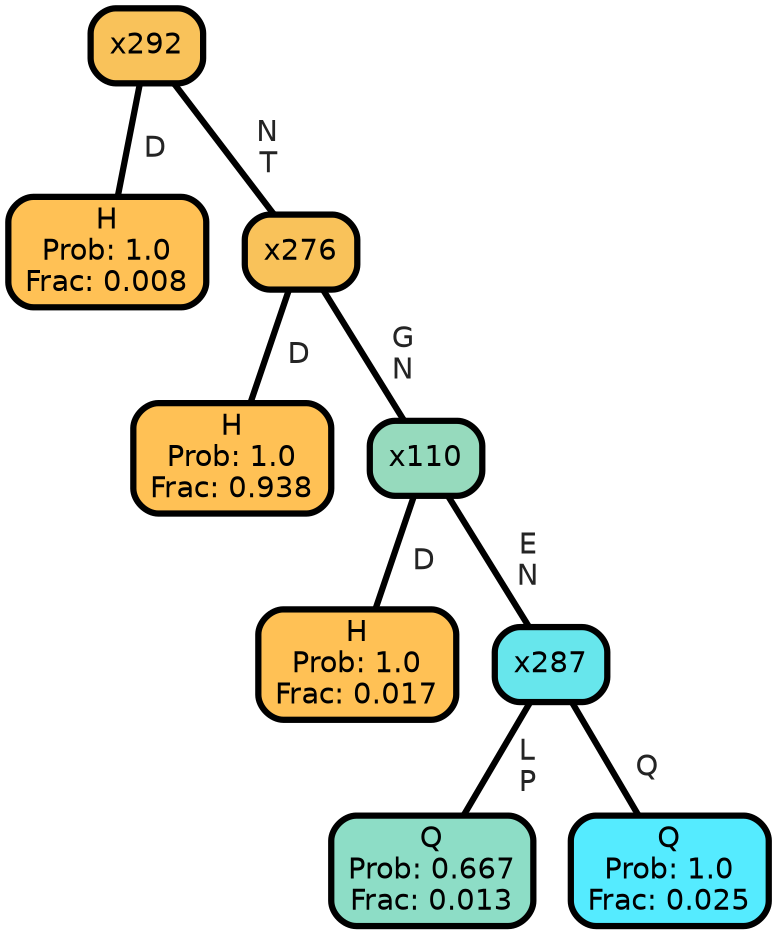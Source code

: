 graph Tree {
node [shape=box, style="filled, rounded",color="black",penwidth="3",fontcolor="black",                 fontname=helvetica] ;
graph [ranksep="0 equally", splines=straight,                 bgcolor=transparent, dpi=200] ;
edge [fontname=helvetica, fontweight=bold,fontcolor=grey14,color=black] ;
0 [label="H
Prob: 1.0
Frac: 0.008", fillcolor="#ffc155"] ;
1 [label="x292", fillcolor="#f9c25a"] ;
2 [label="H
Prob: 1.0
Frac: 0.938", fillcolor="#ffc155"] ;
3 [label="x276", fillcolor="#f9c25a"] ;
4 [label="H
Prob: 1.0
Frac: 0.017", fillcolor="#ffc155"] ;
5 [label="x110", fillcolor="#96dabd"] ;
6 [label="Q
Prob: 0.667
Frac: 0.013", fillcolor="#8dddc6"] ;
7 [label="x287", fillcolor="#67e6ec"] ;
8 [label="Q
Prob: 1.0
Frac: 0.025", fillcolor="#55ebff"] ;
1 -- 0 [label=" D",penwidth=3] ;
1 -- 3 [label=" N\n T",penwidth=3] ;
3 -- 2 [label=" D",penwidth=3] ;
3 -- 5 [label=" G\n N",penwidth=3] ;
5 -- 4 [label=" D",penwidth=3] ;
5 -- 7 [label=" E\n N",penwidth=3] ;
7 -- 6 [label=" L\n P",penwidth=3] ;
7 -- 8 [label=" Q",penwidth=3] ;
{rank = same;}}